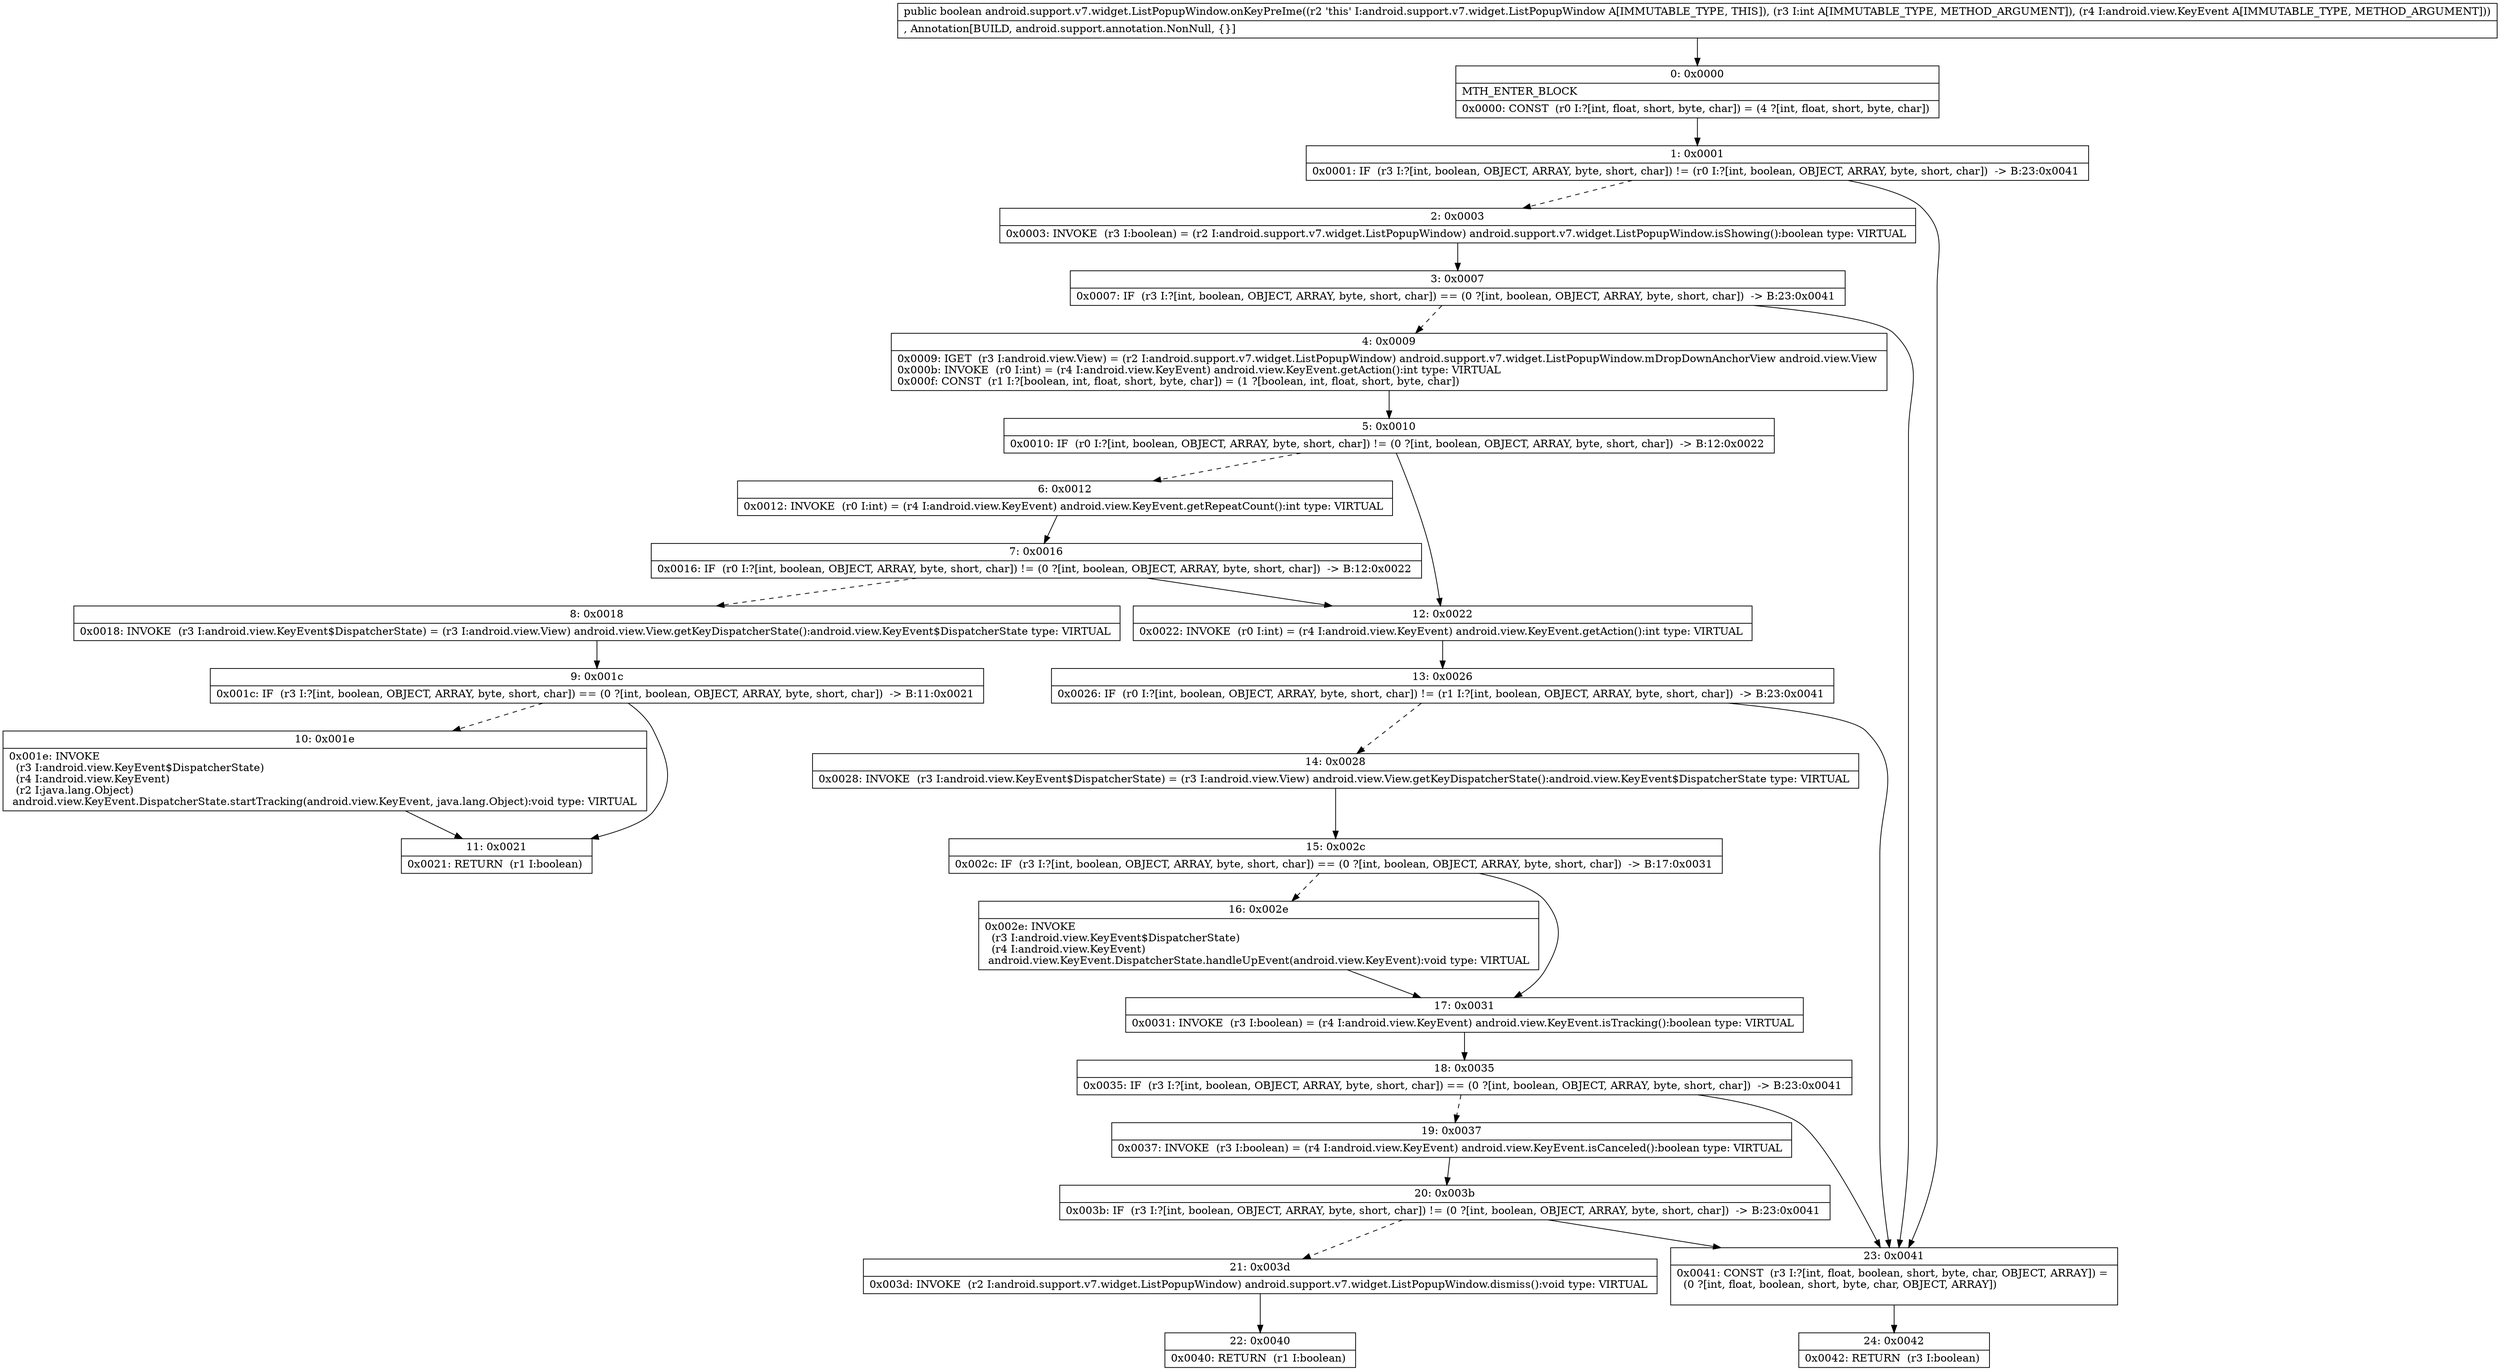 digraph "CFG forandroid.support.v7.widget.ListPopupWindow.onKeyPreIme(ILandroid\/view\/KeyEvent;)Z" {
Node_0 [shape=record,label="{0\:\ 0x0000|MTH_ENTER_BLOCK\l|0x0000: CONST  (r0 I:?[int, float, short, byte, char]) = (4 ?[int, float, short, byte, char]) \l}"];
Node_1 [shape=record,label="{1\:\ 0x0001|0x0001: IF  (r3 I:?[int, boolean, OBJECT, ARRAY, byte, short, char]) != (r0 I:?[int, boolean, OBJECT, ARRAY, byte, short, char])  \-\> B:23:0x0041 \l}"];
Node_2 [shape=record,label="{2\:\ 0x0003|0x0003: INVOKE  (r3 I:boolean) = (r2 I:android.support.v7.widget.ListPopupWindow) android.support.v7.widget.ListPopupWindow.isShowing():boolean type: VIRTUAL \l}"];
Node_3 [shape=record,label="{3\:\ 0x0007|0x0007: IF  (r3 I:?[int, boolean, OBJECT, ARRAY, byte, short, char]) == (0 ?[int, boolean, OBJECT, ARRAY, byte, short, char])  \-\> B:23:0x0041 \l}"];
Node_4 [shape=record,label="{4\:\ 0x0009|0x0009: IGET  (r3 I:android.view.View) = (r2 I:android.support.v7.widget.ListPopupWindow) android.support.v7.widget.ListPopupWindow.mDropDownAnchorView android.view.View \l0x000b: INVOKE  (r0 I:int) = (r4 I:android.view.KeyEvent) android.view.KeyEvent.getAction():int type: VIRTUAL \l0x000f: CONST  (r1 I:?[boolean, int, float, short, byte, char]) = (1 ?[boolean, int, float, short, byte, char]) \l}"];
Node_5 [shape=record,label="{5\:\ 0x0010|0x0010: IF  (r0 I:?[int, boolean, OBJECT, ARRAY, byte, short, char]) != (0 ?[int, boolean, OBJECT, ARRAY, byte, short, char])  \-\> B:12:0x0022 \l}"];
Node_6 [shape=record,label="{6\:\ 0x0012|0x0012: INVOKE  (r0 I:int) = (r4 I:android.view.KeyEvent) android.view.KeyEvent.getRepeatCount():int type: VIRTUAL \l}"];
Node_7 [shape=record,label="{7\:\ 0x0016|0x0016: IF  (r0 I:?[int, boolean, OBJECT, ARRAY, byte, short, char]) != (0 ?[int, boolean, OBJECT, ARRAY, byte, short, char])  \-\> B:12:0x0022 \l}"];
Node_8 [shape=record,label="{8\:\ 0x0018|0x0018: INVOKE  (r3 I:android.view.KeyEvent$DispatcherState) = (r3 I:android.view.View) android.view.View.getKeyDispatcherState():android.view.KeyEvent$DispatcherState type: VIRTUAL \l}"];
Node_9 [shape=record,label="{9\:\ 0x001c|0x001c: IF  (r3 I:?[int, boolean, OBJECT, ARRAY, byte, short, char]) == (0 ?[int, boolean, OBJECT, ARRAY, byte, short, char])  \-\> B:11:0x0021 \l}"];
Node_10 [shape=record,label="{10\:\ 0x001e|0x001e: INVOKE  \l  (r3 I:android.view.KeyEvent$DispatcherState)\l  (r4 I:android.view.KeyEvent)\l  (r2 I:java.lang.Object)\l android.view.KeyEvent.DispatcherState.startTracking(android.view.KeyEvent, java.lang.Object):void type: VIRTUAL \l}"];
Node_11 [shape=record,label="{11\:\ 0x0021|0x0021: RETURN  (r1 I:boolean) \l}"];
Node_12 [shape=record,label="{12\:\ 0x0022|0x0022: INVOKE  (r0 I:int) = (r4 I:android.view.KeyEvent) android.view.KeyEvent.getAction():int type: VIRTUAL \l}"];
Node_13 [shape=record,label="{13\:\ 0x0026|0x0026: IF  (r0 I:?[int, boolean, OBJECT, ARRAY, byte, short, char]) != (r1 I:?[int, boolean, OBJECT, ARRAY, byte, short, char])  \-\> B:23:0x0041 \l}"];
Node_14 [shape=record,label="{14\:\ 0x0028|0x0028: INVOKE  (r3 I:android.view.KeyEvent$DispatcherState) = (r3 I:android.view.View) android.view.View.getKeyDispatcherState():android.view.KeyEvent$DispatcherState type: VIRTUAL \l}"];
Node_15 [shape=record,label="{15\:\ 0x002c|0x002c: IF  (r3 I:?[int, boolean, OBJECT, ARRAY, byte, short, char]) == (0 ?[int, boolean, OBJECT, ARRAY, byte, short, char])  \-\> B:17:0x0031 \l}"];
Node_16 [shape=record,label="{16\:\ 0x002e|0x002e: INVOKE  \l  (r3 I:android.view.KeyEvent$DispatcherState)\l  (r4 I:android.view.KeyEvent)\l android.view.KeyEvent.DispatcherState.handleUpEvent(android.view.KeyEvent):void type: VIRTUAL \l}"];
Node_17 [shape=record,label="{17\:\ 0x0031|0x0031: INVOKE  (r3 I:boolean) = (r4 I:android.view.KeyEvent) android.view.KeyEvent.isTracking():boolean type: VIRTUAL \l}"];
Node_18 [shape=record,label="{18\:\ 0x0035|0x0035: IF  (r3 I:?[int, boolean, OBJECT, ARRAY, byte, short, char]) == (0 ?[int, boolean, OBJECT, ARRAY, byte, short, char])  \-\> B:23:0x0041 \l}"];
Node_19 [shape=record,label="{19\:\ 0x0037|0x0037: INVOKE  (r3 I:boolean) = (r4 I:android.view.KeyEvent) android.view.KeyEvent.isCanceled():boolean type: VIRTUAL \l}"];
Node_20 [shape=record,label="{20\:\ 0x003b|0x003b: IF  (r3 I:?[int, boolean, OBJECT, ARRAY, byte, short, char]) != (0 ?[int, boolean, OBJECT, ARRAY, byte, short, char])  \-\> B:23:0x0041 \l}"];
Node_21 [shape=record,label="{21\:\ 0x003d|0x003d: INVOKE  (r2 I:android.support.v7.widget.ListPopupWindow) android.support.v7.widget.ListPopupWindow.dismiss():void type: VIRTUAL \l}"];
Node_22 [shape=record,label="{22\:\ 0x0040|0x0040: RETURN  (r1 I:boolean) \l}"];
Node_23 [shape=record,label="{23\:\ 0x0041|0x0041: CONST  (r3 I:?[int, float, boolean, short, byte, char, OBJECT, ARRAY]) = \l  (0 ?[int, float, boolean, short, byte, char, OBJECT, ARRAY])\l \l}"];
Node_24 [shape=record,label="{24\:\ 0x0042|0x0042: RETURN  (r3 I:boolean) \l}"];
MethodNode[shape=record,label="{public boolean android.support.v7.widget.ListPopupWindow.onKeyPreIme((r2 'this' I:android.support.v7.widget.ListPopupWindow A[IMMUTABLE_TYPE, THIS]), (r3 I:int A[IMMUTABLE_TYPE, METHOD_ARGUMENT]), (r4 I:android.view.KeyEvent A[IMMUTABLE_TYPE, METHOD_ARGUMENT]))  | , Annotation[BUILD, android.support.annotation.NonNull, \{\}]\l}"];
MethodNode -> Node_0;
Node_0 -> Node_1;
Node_1 -> Node_2[style=dashed];
Node_1 -> Node_23;
Node_2 -> Node_3;
Node_3 -> Node_4[style=dashed];
Node_3 -> Node_23;
Node_4 -> Node_5;
Node_5 -> Node_6[style=dashed];
Node_5 -> Node_12;
Node_6 -> Node_7;
Node_7 -> Node_8[style=dashed];
Node_7 -> Node_12;
Node_8 -> Node_9;
Node_9 -> Node_10[style=dashed];
Node_9 -> Node_11;
Node_10 -> Node_11;
Node_12 -> Node_13;
Node_13 -> Node_14[style=dashed];
Node_13 -> Node_23;
Node_14 -> Node_15;
Node_15 -> Node_16[style=dashed];
Node_15 -> Node_17;
Node_16 -> Node_17;
Node_17 -> Node_18;
Node_18 -> Node_19[style=dashed];
Node_18 -> Node_23;
Node_19 -> Node_20;
Node_20 -> Node_21[style=dashed];
Node_20 -> Node_23;
Node_21 -> Node_22;
Node_23 -> Node_24;
}

